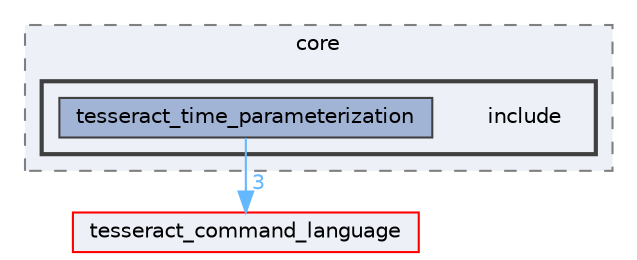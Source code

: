 digraph "tesseract_time_parameterization/core/include"
{
 // LATEX_PDF_SIZE
  bgcolor="transparent";
  edge [fontname=Helvetica,fontsize=10,labelfontname=Helvetica,labelfontsize=10];
  node [fontname=Helvetica,fontsize=10,shape=box,height=0.2,width=0.4];
  compound=true
  subgraph clusterdir_68e56e9c09e14b8e1bac5d9210612b17 {
    graph [ bgcolor="#edf0f7", pencolor="grey50", label="core", fontname=Helvetica,fontsize=10 style="filled,dashed", URL="dir_68e56e9c09e14b8e1bac5d9210612b17.html",tooltip=""]
  subgraph clusterdir_c61fb5ea46e66ff06776db1f9ff1290c {
    graph [ bgcolor="#edf0f7", pencolor="grey25", label="", fontname=Helvetica,fontsize=10 style="filled,bold", URL="dir_c61fb5ea46e66ff06776db1f9ff1290c.html",tooltip=""]
    dir_c61fb5ea46e66ff06776db1f9ff1290c [shape=plaintext, label="include"];
  dir_8377c5a24ec0a906ce9017d89be3971d [label="tesseract_time_parameterization", fillcolor="#a2b4d6", color="grey25", style="filled", URL="dir_8377c5a24ec0a906ce9017d89be3971d.html",tooltip=""];
  }
  }
  dir_fa47c2fa9b13a12fc195f1b83854b816 [label="tesseract_command_language", fillcolor="#edf0f7", color="red", style="filled", URL="dir_fa47c2fa9b13a12fc195f1b83854b816.html",tooltip=""];
  dir_8377c5a24ec0a906ce9017d89be3971d->dir_fa47c2fa9b13a12fc195f1b83854b816 [headlabel="3", labeldistance=1.5 headhref="dir_000073_000060.html" color="steelblue1" fontcolor="steelblue1"];
}
